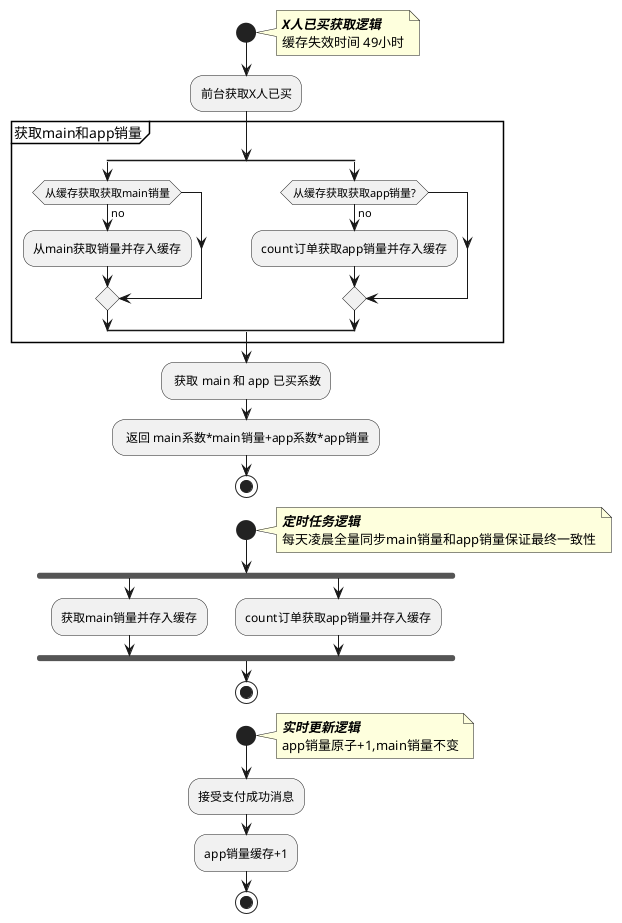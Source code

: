@startuml

'X人已买获取逻辑
start
note right
  //<b>X人已买获取逻辑</b>//
  缓存失效时间 49小时
end note

:前台获取X人已买;
partition 获取main和app销量 {
    split
    if (从缓存获取获取main销量) then (no)
      :从main获取销量并存入缓存;
    endif
    split again
    if (从缓存获取获取app销量?) then (no)
      :count订单获取app销量并存入缓存;
    endif
    end split
}
: 获取 main 和 app 已买系数;
: 返回 main系数*main销量+app系数*app销量;
stop

start
note right
  //<b>定时任务逻辑</b>//
  每天凌晨全量同步main销量和app销量保证最终一致性
end note
fork
:获取main销量并存入缓存;
fork again
:count订单获取app销量并存入缓存;
end fork
stop

start
note right
  //<b>实时更新逻辑</b>//
  app销量原子+1,main销量不变
end note
:接受支付成功消息;
:app销量缓存+1;
stop

@enduml


